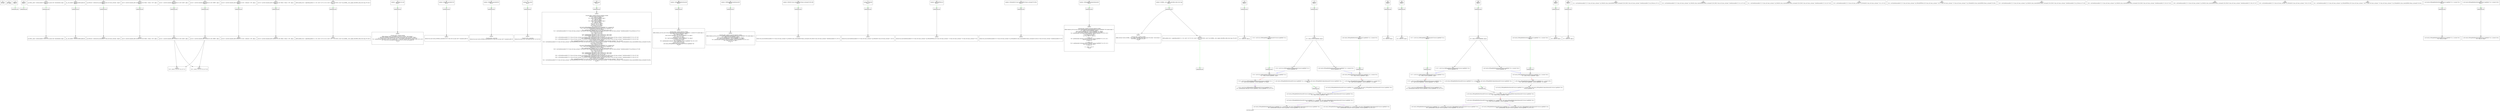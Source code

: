 digraph "constraint_graph" {
	label="constraint_graph";

	Node0x21bc760 [shape=record,label="{0\n\<global\>\ni8* null\n\n}"];
	Node0x21cf5c0 [shape=record,label="{1\n\<global\>\ni8* undef\n\n}"];
	Node0x21c9580 [shape=record,label="{2\n\<global\>\nOffset:0\n\n}"];
	Node0x21c9580 -> Node0x21bd040[color=green];
	Node0x21bd040 [shape=record,label="{3\nanonymous ptr\n}"];
	Node0x21c82a0 [shape=record,label="{4\n\<global\>\nOffset:0\n\n}"];
	Node0x21c82a0 -> Node0x21c8450[color=green];
	Node0x21c8450 [shape=record,label="{5\nanonymous ptr\n}"];
	Node0x21bbe90 [shape=record,label="{6\n\<global\>\n@_ZStL8__ioinit = internal global %\"class.std::ios_base::Init\" zeroinitializer, align 1\nOffset:0\n\n}"];
	Node0x21bbe90 -> Node0x21ba7a0[color=green];
	Node0x21ba7a0 [shape=record,label="{7\nanonymous ptr\n}"];
	Node0x21ba7a0 -> Node0x21bb050;
	Node0x21bb050 [shape=record,label="{8\n\<global\>\n@_ZStL8__ioinit = internal global %\"class.std::ios_base::Init\" zeroinitializer, align 1\n\n}"];
	Node0x21d2ee0 [shape=record,label="{9\n\<global\>\n@__dso_handle = external hidden global i8\nOffset:0\n\n}"];
	Node0x21d2ee0 -> Node0x21d3090[color=green];
	Node0x21d3090 [shape=record,label="{10\nanonymous ptr\n}"];
	Node0x21d3090 -> Node0x21d3670;
	Node0x21d3670 [shape=record,label="{11\n\<global\>\n@__dso_handle = external hidden global i8\n\n}"];
	Node0x21d4c60 [shape=record,label="{12\n\<global\>\n@_ZSt4cout = external dso_local global %\"class.std::basic_ostream\", align 8\nOffset:0\n\n}"];
	Node0x21d4c60 -> Node0x21d4e10[color=green];
	Node0x21d4e10 [shape=record,label="{13\nanonymous ptr\n}"];
	Node0x21d4e10 -> Node0x21d53f0;
	Node0x21d53f0 [shape=record,label="{14\n\<global\>\n@_ZSt4cout = external dso_local global %\"class.std::basic_ostream\", align 8\n\n}"];
	Node0x21d59d0 [shape=record,label="{15\n\<global\>\n@.str = private unnamed_addr constant [18 x i8] c\"Bulb 1: Status = \\00\", align 1\nOffset:0\n\n}"];
	Node0x21d59d0 -> Node0x21d5b80[color=green];
	Node0x21d5b80 [shape=record,label="{16\nanonymous ptr\n}"];
	Node0x21d5b80 -> Node0x21d6de0;
	Node0x21d6de0 [shape=record,label="{17\n\<global\>\n@.str = private unnamed_addr constant [18 x i8] c\"Bulb 1: Status = \\00\", align 1\n\n}"];
	Node0x21d73c0 [shape=record,label="{18\n\<global\>\n@.str.1 = private unnamed_addr constant [3 x i8] c\"on\\00\", align 1\nOffset:0\n\n}"];
	Node0x21d73c0 -> Node0x21d7570[color=green];
	Node0x21d7570 [shape=record,label="{19\nanonymous ptr\n}"];
	Node0x21d7570 -> Node0x21d7b50;
	Node0x21d7b50 [shape=record,label="{20\n\<global\>\n@.str.1 = private unnamed_addr constant [3 x i8] c\"on\\00\", align 1\n\n}"];
	Node0x21d7b50 -> Node0x21f2730;
	Node0x21d7b50 -> Node0x21f37e0;
	Node0x21d8130 [shape=record,label="{21\n\<global\>\n@.str.2 = private unnamed_addr constant [4 x i8] c\"off\\00\", align 1\nOffset:0\n\n}"];
	Node0x21d8130 -> Node0x21d82e0[color=green];
	Node0x21d82e0 [shape=record,label="{22\nanonymous ptr\n}"];
	Node0x21d82e0 -> Node0x21d88c0;
	Node0x21d88c0 [shape=record,label="{23\n\<global\>\n@.str.2 = private unnamed_addr constant [4 x i8] c\"off\\00\", align 1\n\n}"];
	Node0x21d88c0 -> Node0x21f2730;
	Node0x21d88c0 -> Node0x21f37e0;
	Node0x21d8ea0 [shape=record,label="{24\n\<global\>\n@.str.3 = private unnamed_addr constant [15 x i8] c\", Intensity = \\00\", align 1\nOffset:0\n\n}"];
	Node0x21d8ea0 -> Node0x21d9050[color=green];
	Node0x21d9050 [shape=record,label="{25\nanonymous ptr\n}"];
	Node0x21d9050 -> Node0x21d9630;
	Node0x21d9630 [shape=record,label="{26\n\<global\>\n@.str.3 = private unnamed_addr constant [15 x i8] c\", Intensity = \\00\", align 1\n\n}"];
	Node0x21d9c10 [shape=record,label="{27\n\<global\>\n@.str.4 = private unnamed_addr constant [18 x i8] c\"Bulb 2: Status = \\00\", align 1\nOffset:0\n\n}"];
	Node0x21d9c10 -> Node0x21d9dc0[color=green];
	Node0x21d9dc0 [shape=record,label="{28\nanonymous ptr\n}"];
	Node0x21d9dc0 -> Node0x21da3a0;
	Node0x21da3a0 [shape=record,label="{29\n\<global\>\n@.str.4 = private unnamed_addr constant [18 x i8] c\"Bulb 2: Status = \\00\", align 1\n\n}"];
	Node0x21da980 [shape=record,label="{30\n\<global\>\n@llvm.global_ctors = appending global [1 x \{ i32, void ()*, i8* \}] [\{ i32, void ()*, i8* \} \{ i32 65535, void ()* @_GLOBAL__sub_I_zipper_directflow_bulb_struct.cpp, i8* null \}]\nOffset:0\n\n}"];
	Node0x21da980 -> Node0x21dab30[color=green];
	Node0x21dab30 [shape=record,label="{31\nanonymous ptr\n}"];
	Node0x21dab30 -> Node0x21db3b0;
	Node0x21db3b0 [shape=record,label="{32\n\<global\>\n@llvm.global_ctors = appending global [1 x \{ i32, void ()*, i8* \}] [\{ i32, void ()*, i8* \} \{ i32 65535, void ()* @_GLOBAL__sub_I_zipper_directflow_bulb_struct.cpp, i8* null \}]\n\n}"];
	Node0x21d24f0 [shape=record,label="{33\n\<global\>__cxx_global_var_init\nOffset:0\n\n}"];
	Node0x21d24f0 -> Node0x21d26a0[color=green];
	Node0x21d26a0 [shape=record,label="{34\nanonymous ptr\n}"];
	Node0x21d26a0 -> Node0x21dde80;
	Node0x21dde80 [shape=record,label="{35\n\<global\>\n\n; Function Attrs: noinline uwtable\ndefine internal void @__cxx_global_var_init() #0 section \".text.startup\" \{\n  call void @_ZNSt8ios_base4InitC1Ev(%\"class.std::ios_base::Init\"* @_ZStL8__ioinit)\n  %1 = bitcast void (%\"class.std::ios_base::Init\"*)* @_ZNSt8ios_base4InitD1Ev to void (i8*)*\n  %2 = getelementptr inbounds %\"class.std::ios_base::Init\", %\"class.std::ios_base::Init\"* @_ZStL8__ioinit, i32 0, i32 0\n  %3 = call i32 @__cxa_atexit(void (i8*)* %1, i8* %2, i8* @__dso_handle) #3\n  ret void\n\}\n\n\n}"];
	Node0x21de460 [shape=record,label="{36\n\<global\>_ZNSt8ios_base4InitC1Ev\nOffset:0\n\n}"];
	Node0x21de460 -> Node0x21de610[color=green];
	Node0x21de610 [shape=record,label="{37\nanonymous ptr\n}"];
	Node0x21de610 -> Node0x21debf0;
	Node0x21debf0 [shape=record,label="{38\n\<global\>\n\ndeclare dso_local void @_ZNSt8ios_base4InitC1Ev(%\"class.std::ios_base::Init\"*) unnamed_addr #1\n\n\n}"];
	Node0x21df1d0 [shape=record,label="{39\n\<global\>_ZNSt8ios_base4InitD1Ev\nOffset:0\n\n}"];
	Node0x21df1d0 -> Node0x21df380[color=green];
	Node0x21df380 [shape=record,label="{40\nanonymous ptr\n}"];
	Node0x21df380 -> Node0x21df960;
	Node0x21df960 [shape=record,label="{41\n\<global\>\n\n; Function Attrs: nounwind\ndeclare dso_local void @_ZNSt8ios_base4InitD1Ev(%\"class.std::ios_base::Init\"*) unnamed_addr #2\n\n\n}"];
	Node0x21dff40 [shape=record,label="{42\n\<global\>__cxa_atexit\nOffset:0\n\n}"];
	Node0x21dff40 -> Node0x21e00f0[color=green];
	Node0x21e00f0 [shape=record,label="{43\nanonymous ptr\n}"];
	Node0x21e00f0 -> Node0x21e06d0;
	Node0x21e06d0 [shape=record,label="{44\n\<global\>\n\n; Function Attrs: nounwind\ndeclare dso_local i32 @__cxa_atexit(void (i8*)*, i8*, i8*) #3\n\n\n}"];
	Node0x21e0cb0 [shape=record,label="{45\n\<global\>main\nOffset:0\n\n}"];
	Node0x21e0cb0 -> Node0x21e0e60[color=green];
	Node0x21e0e60 [shape=record,label="{46\nanonymous ptr\n}"];
	Node0x21e0e60 -> Node0x21e1440;
	Node0x21e1440 [shape=record,label="{47\n\<global\>\n\n; Function Attrs: noinline norecurse optnone uwtable\ndefine dso_local i32 @main() #4 \{\n  %1 = alloca i32, align 4\n  %2 = alloca %struct.LightBulb, align 4\n  %3 = alloca i8, align 1\n  %4 = alloca i32, align 4\n  %5 = alloca %struct.LightBulb, align 4\n  %6 = alloca i8, align 1\n  %7 = alloca i32, align 4\n  store i32 0, i32* %1, align 4\n  store i8 1, i8* %3, align 1\n  %8 = load i8, i8* %3, align 1\n  %9 = trunc i8 %8 to i1\n  call void @_ZN9LightBulb9setStatusEb(%struct.LightBulb* %2, i1 zeroext %9)\n  %10 = call i32 @_ZNK9LightBulb12getIntensityEv(%struct.LightBulb* %2)\n  store i32 %10, i32* %4, align 4\n  %11 = getelementptr inbounds [18 x i8], [18 x i8]* @.str, i64 0, i64 0\n  %12 = call dereferenceable(272) %\"class.std::basic_ostream\"* @_ZStlsISt11char_traitsIcEERSt13basic_ostreamIcT_ES5_PKc(%\"class.std::basic_ostream\"* dereferenceable(272) @_ZSt4cout, i8* %11)\n  %13 = load i8, i8* %3, align 1\n  %14 = trunc i8 %13 to i1\n  %15 = zext i1 %14 to i64\n  %16 = getelementptr inbounds [3 x i8], [3 x i8]* @.str.1, i64 0, i64 0\n  %17 = getelementptr inbounds [4 x i8], [4 x i8]* @.str.2, i64 0, i64 0\n  %18 = select i1 %14, i8* %16, i8* %17\n  %19 = call dereferenceable(272) %\"class.std::basic_ostream\"* @_ZStlsISt11char_traitsIcEERSt13basic_ostreamIcT_ES5_PKc(%\"class.std::basic_ostream\"* dereferenceable(272) %12, i8* %18)\n  %20 = getelementptr inbounds [15 x i8], [15 x i8]* @.str.3, i64 0, i64 0\n  %21 = call dereferenceable(272) %\"class.std::basic_ostream\"* @_ZStlsISt11char_traitsIcEERSt13basic_ostreamIcT_ES5_PKc(%\"class.std::basic_ostream\"* dereferenceable(272) %19, i8* %20)\n  %22 = load i32, i32* %4, align 4\n  %23 = call dereferenceable(272) %\"class.std::basic_ostream\"* @_ZNSolsEi(%\"class.std::basic_ostream\"* %21, i32 %22)\n  %24 = call dereferenceable(272) %\"class.std::basic_ostream\"* @_ZNSolsEPFRSoS_E(%\"class.std::basic_ostream\"* %23, %\"class.std::basic_ostream\"* (%\"class.std::basic_ostream\"*)* @_ZSt4endlIcSt11char_traitsIcEERSt13basic_ostreamIT_T0_ES6_)\n  store i8 0, i8* %6, align 1\n  %25 = load i8, i8* %6, align 1\n  %26 = trunc i8 %25 to i1\n  call void @_ZN9LightBulb9setStatusEb(%struct.LightBulb* %5, i1 zeroext %26)\n  %27 = call i32 @_ZNK9LightBulb12getIntensityEv(%struct.LightBulb* %5)\n  store i32 %27, i32* %7, align 4\n  %28 = getelementptr inbounds [18 x i8], [18 x i8]* @.str.4, i64 0, i64 0\n  %29 = call dereferenceable(272) %\"class.std::basic_ostream\"* @_ZStlsISt11char_traitsIcEERSt13basic_ostreamIcT_ES5_PKc(%\"class.std::basic_ostream\"* dereferenceable(272) @_ZSt4cout, i8* %28)\n  %30 = load i8, i8* %6, align 1\n  %31 = trunc i8 %30 to i1\n  %32 = zext i1 %31 to i64\n  %33 = getelementptr inbounds [4 x i8], [4 x i8]* @.str.2, i64 0, i64 0\n  %34 = getelementptr inbounds [3 x i8], [3 x i8]* @.str.1, i64 0, i64 0\n  %35 = select i1 %31, i8* %33, i8* %34\n  %36 = call dereferenceable(272) %\"class.std::basic_ostream\"* @_ZStlsISt11char_traitsIcEERSt13basic_ostreamIcT_ES5_PKc(%\"class.std::basic_ostream\"* dereferenceable(272) %29, i8* %35)\n  %37 = getelementptr inbounds [15 x i8], [15 x i8]* @.str.3, i64 0, i64 0\n  %38 = call dereferenceable(272) %\"class.std::basic_ostream\"* @_ZStlsISt11char_traitsIcEERSt13basic_ostreamIcT_ES5_PKc(%\"class.std::basic_ostream\"* dereferenceable(272) %36, i8* %37)\n  %39 = load i32, i32* %7, align 4\n  %40 = call dereferenceable(272) %\"class.std::basic_ostream\"* @_ZNSolsEi(%\"class.std::basic_ostream\"* %38, i32 %39)\n  %41 = call dereferenceable(272) %\"class.std::basic_ostream\"* @_ZNSolsEPFRSoS_E(%\"class.std::basic_ostream\"* %40, %\"class.std::basic_ostream\"* (%\"class.std::basic_ostream\"*)* @_ZSt4endlIcSt11char_traitsIcEERSt13basic_ostreamIT_T0_ES6_)\n  ret i32 0\n\}\n\n\n}"];
	Node0x21e1a20 [shape=record,label="{48\n\<global\>_ZN9LightBulb9setStatusEb\nOffset:0\n\n}"];
	Node0x21e1a20 -> Node0x21e1bd0[color=green];
	Node0x21e1bd0 [shape=record,label="{49\nanonymous ptr\n}"];
	Node0x21e1bd0 -> Node0x21e21b0;
	Node0x21e21b0 [shape=record,label="{50\n\<global\>\n\n; Function Attrs: noinline optnone uwtable\ndefine linkonce_odr dso_local void @_ZN9LightBulb9setStatusEb(%struct.LightBulb*, i1 zeroext) #5 comdat align 2 \{\n  %3 = alloca %struct.LightBulb*, align 8\n  %4 = alloca i8, align 1\n  store %struct.LightBulb* %0, %struct.LightBulb** %3, align 8\n  %5 = zext i1 %1 to i8\n  store i8 %5, i8* %4, align 1\n  %6 = load %struct.LightBulb*, %struct.LightBulb** %3, align 8\n  %7 = load i8, i8* %4, align 1\n  %8 = trunc i8 %7 to i1\n  %9 = getelementptr inbounds %struct.LightBulb, %struct.LightBulb* %6, i32 0, i32 0\n  %10 = zext i1 %8 to i8\n  store i8 %10, i8* %9, align 4\n  call void @_ZN9LightBulb15adjustIntensityEv(%struct.LightBulb* %6)\n  ret void\n\}\n\n\n}"];
	Node0x21e2790 [shape=record,label="{51\n\<global\>_ZNK9LightBulb12getIntensityEv\nOffset:0\n\n}"];
	Node0x21e2790 -> Node0x21e2940[color=green];
	Node0x21e2940 [shape=record,label="{52\nanonymous ptr\n}"];
	Node0x21e2940 -> Node0x21e2f20;
	Node0x21e2f20 [shape=record,label="{53\n\<global\>\n\n; Function Attrs: noinline nounwind optnone uwtable\ndefine linkonce_odr dso_local i32 @_ZNK9LightBulb12getIntensityEv(%struct.LightBulb*) #6 comdat align 2 \{\n  %2 = alloca %struct.LightBulb*, align 8\n  store %struct.LightBulb* %0, %struct.LightBulb** %2, align 8\n  %3 = load %struct.LightBulb*, %struct.LightBulb** %2, align 8\n  %4 = getelementptr inbounds %struct.LightBulb, %struct.LightBulb* %3, i32 0, i32 1\n  %5 = load i32, i32* %4, align 4\n  ret i32 %5\n\}\n\n\n}"];
	Node0x21e3500 [shape=record,label="{54\n\<global\>_ZStlsISt11char_traitsIcEERSt13basic_ostreamIcT_ES5_PKc\nOffset:0\n\n}"];
	Node0x21e3500 -> Node0x21e36b0[color=green];
	Node0x21e36b0 [shape=record,label="{55\nanonymous ptr\n}"];
	Node0x21e36b0 -> Node0x21e3f30;
	Node0x21e3f30 [shape=record,label="{56\n\<global\>\n\ndeclare dso_local dereferenceable(272) %\"class.std::basic_ostream\"* @_ZStlsISt11char_traitsIcEERSt13basic_ostreamIcT_ES5_PKc(%\"class.std::basic_ostream\"* dereferenceable(272), i8*) #1\n\n\n}"];
	Node0x21e4510 [shape=record,label="{57\n\<global\>_ZNSolsEi\nOffset:0\n\n}"];
	Node0x21e4510 -> Node0x21e46c0[color=green];
	Node0x21e46c0 [shape=record,label="{58\nanonymous ptr\n}"];
	Node0x21e46c0 -> Node0x21e4f40;
	Node0x21e4f40 [shape=record,label="{59\n\<global\>\n\ndeclare dso_local dereferenceable(272) %\"class.std::basic_ostream\"* @_ZNSolsEi(%\"class.std::basic_ostream\"*, i32) #1\n\n\n}"];
	Node0x21e5520 [shape=record,label="{60\n\<global\>_ZNSolsEPFRSoS_E\nOffset:0\n\n}"];
	Node0x21e5520 -> Node0x21e56d0[color=green];
	Node0x21e56d0 [shape=record,label="{61\nanonymous ptr\n}"];
	Node0x21e56d0 -> Node0x21e5f50;
	Node0x21e5f50 [shape=record,label="{62\n\<global\>\n\ndeclare dso_local dereferenceable(272) %\"class.std::basic_ostream\"* @_ZNSolsEPFRSoS_E(%\"class.std::basic_ostream\"*, %\"class.std::basic_ostream\"* (%\"class.std::basic_ostream\"*)*) #1\n\n\n}"];
	Node0x21e6530 [shape=record,label="{63\n\<global\>_ZSt4endlIcSt11char_traitsIcEERSt13basic_ostreamIT_T0_ES6_\nOffset:0\n\n}"];
	Node0x21e6530 -> Node0x21e66e0[color=green];
	Node0x21e66e0 [shape=record,label="{64\nanonymous ptr\n}"];
	Node0x21e66e0 -> Node0x21c7500;
	Node0x21c7500 [shape=record,label="{65\n\<global\>\n\ndeclare dso_local dereferenceable(272) %\"class.std::basic_ostream\"* @_ZSt4endlIcSt11char_traitsIcEERSt13basic_ostreamIT_T0_ES6_(%\"class.std::basic_ostream\"* dereferenceable(272)) #1\n\n\n}"];
	Node0x21e5cb0 [shape=record,label="{66\n\<global\>_ZN9LightBulb15adjustIntensityEv\nOffset:0\n\n}"];
	Node0x21e5cb0 -> Node0x21c8ac0[color=green];
	Node0x21c8ac0 [shape=record,label="{67\nanonymous ptr\n}"];
	Node0x21c8ac0 -> Node0x21dbbd0;
	Node0x21dbbd0 [shape=record,label="{68\n\<global\>\n\n; Function Attrs: noinline nounwind optnone uwtable\ndefine linkonce_odr dso_local void @_ZN9LightBulb15adjustIntensityEv(%struct.LightBulb*) #6 comdat align 2 \{\n  %2 = alloca %struct.LightBulb*, align 8\n  store %struct.LightBulb* %0, %struct.LightBulb** %2, align 8\n  %3 = load %struct.LightBulb*, %struct.LightBulb** %2, align 8\n  %4 = getelementptr inbounds %struct.LightBulb, %struct.LightBulb* %3, i32 0, i32 0\n  %5 = load i8, i8* %4, align 4\n  %6 = trunc i8 %5 to i1\n  br i1 %6, label %7, label %9\n\n7:                                                ; preds = %1\n  %8 = getelementptr inbounds %struct.LightBulb, %struct.LightBulb* %3, i32 0, i32 1\n  store i32 100, i32* %8, align 4\n  br label %11\n\n9:                                                ; preds = %1\n  %10 = getelementptr inbounds %struct.LightBulb, %struct.LightBulb* %3, i32 0, i32 1\n  store i32 0, i32* %10, align 4\n  br label %11\n\n11:                                               ; preds = %9, %7\n  ret void\n\}\n\n\n}"];
	Node0x21c8c80 [shape=record,label="{69\n\<global\>_GLOBAL__sub_I_zipper_directflow_bulb_struct.cpp\nOffset:0\n\n}"];
	Node0x21c8c80 -> Node0x21d6570[color=green];
	Node0x21d6570 [shape=record,label="{70\nanonymous ptr\n}"];
	Node0x21d6570 -> Node0x21dbd90;
	Node0x21d6570 -> Node0x21dd640;
	Node0x21dbd90 [shape=record,label="{71\n\<global\>\n\n; Function Attrs: noinline uwtable\ndefine internal void @_GLOBAL__sub_I_zipper_directflow_bulb_struct.cpp() #0 section \".text.startup\" \{\n  call void @__cxx_global_var_init()\n  ret void\n\}\n\n\n}"];
	Node0x21dd640 [shape=record,label="{72\n\<global\>\n@llvm.global_ctors = appending global [1 x \{ i32, void ()*, i8* \}] [\{ i32, void ()*, i8* \} \{ i32 65535, void ()* @_GLOBAL__sub_I_zipper_directflow_bulb_struct.cpp, i8* null \}]\nOffset:8\n\n}"];
	Node0x21dd640 -> Node0x21dd7f0[color=green];
	Node0x21dd7f0 [shape=record,label="{73\nanonymous ptr\n}"];
	Node0x21ebb00 [shape=record,label="{74\n\<empty\>\nOffset:0\n\n}"];
	Node0x21ebb00 -> Node0x21ebcb0[color=green];
	Node0x21ebcb0 [shape=record,label="{75\nanonymous ptr\n}"];
	Node0x21ebcb0 -> Node0x21ec290;
	Node0x21ec290 [shape=record,label="{76\n\<empty\>\n  %1 = alloca i32, align 4\n\n}"];
	Node0x21ec870 [shape=record,label="{77\n\<empty\>\nOffset:0\n\n}"];
	Node0x21ec870 -> Node0x21eca20[color=green];
	Node0x21eca20 [shape=record,label="{78\nanonymous ptr\n}"];
	Node0x21eca20 -> Node0x21ed000;
	Node0x21ed000 [shape=record,label="{79\n\<empty\>\n  %2 = alloca %struct.LightBulb, align 4\n\n}"];
	Node0x21ed000 -> Node0x21f76c0;
	Node0x21ed000 -> Node0x21f45c0;
	Node0x21ed5e0 [shape=record,label="{80\n\<empty\>\nOffset:0\n\n}"];
	Node0x21ed5e0 -> Node0x21ed790[color=green];
	Node0x21ed790 [shape=record,label="{81\nanonymous ptr\n}"];
	Node0x21ed790 -> Node0x21edd70;
	Node0x21edd70 [shape=record,label="{82\n\<empty\>\n  %3 = alloca i8, align 1\n\n}"];
	Node0x21ee350 [shape=record,label="{83\n\<empty\>\nOffset:0\n\n}"];
	Node0x21ee350 -> Node0x21ee500[color=green];
	Node0x21ee500 [shape=record,label="{84\nanonymous ptr\n}"];
	Node0x21ee500 -> Node0x21eed80;
	Node0x21eed80 [shape=record,label="{85\n\<empty\>\n  %4 = alloca i32, align 4\n\n}"];
	Node0x21ef360 [shape=record,label="{86\n\<empty\>\nOffset:0\n\n}"];
	Node0x21ef360 -> Node0x21ef510[color=green];
	Node0x21ef510 [shape=record,label="{87\nanonymous ptr\n}"];
	Node0x21ef510 -> Node0x21efd90;
	Node0x21efd90 [shape=record,label="{88\n\<empty\>\n  %5 = alloca %struct.LightBulb, align 4\n\n}"];
	Node0x21efd90 -> Node0x21f5f20;
	Node0x21efd90 -> Node0x21fa3f0;
	Node0x21f0370 [shape=record,label="{89\n\<empty\>\nOffset:0\n\n}"];
	Node0x21f0370 -> Node0x21f0520[color=green];
	Node0x21f0520 [shape=record,label="{90\nanonymous ptr\n}"];
	Node0x21f0520 -> Node0x21f0f80;
	Node0x21f0f80 [shape=record,label="{91\n\<empty\>\n  %6 = alloca i8, align 1\n\n}"];
	Node0x21f1560 [shape=record,label="{92\n\<empty\>\nOffset:0\n\n}"];
	Node0x21f1560 -> Node0x21f1710[color=green];
	Node0x21f1710 [shape=record,label="{93\nanonymous ptr\n}"];
	Node0x21f1710 -> Node0x21f1f90;
	Node0x21f1f90 [shape=record,label="{94\n\<empty\>\n  %7 = alloca i32, align 4\n\n}"];
	Node0x21f2570 [shape=record,label="{95\n\<empty\>\n  %12 = call dereferenceable(272) %\"class.std::basic_ostream\"* @_ZStlsISt11char_traitsIcEERSt13basic_ostreamIcT_ES5_PKc(%\"class.std::basic_ostream\"* dereferenceable(272) @_ZSt4cout, i8* %11)\n\n}"];
	Node0x21f2730 [shape=record,label="{96\n\<empty\>\n  %18 = select i1 %14, i8* %16, i8* %17\n\n}"];
	Node0x21f2f20 [shape=record,label="{97\n\<empty\>\n  %19 = call dereferenceable(272) %\"class.std::basic_ostream\"* @_ZStlsISt11char_traitsIcEERSt13basic_ostreamIcT_ES5_PKc(%\"class.std::basic_ostream\"* dereferenceable(272) %12, i8* %18)\n\n}"];
	Node0x21f30e0 [shape=record,label="{98\n\<empty\>\n  %21 = call dereferenceable(272) %\"class.std::basic_ostream\"* @_ZStlsISt11char_traitsIcEERSt13basic_ostreamIcT_ES5_PKc(%\"class.std::basic_ostream\"* dereferenceable(272) %19, i8* %20)\n\n}"];
	Node0x21f32a0 [shape=record,label="{99\n\<empty\>\n  %23 = call dereferenceable(272) %\"class.std::basic_ostream\"* @_ZNSolsEi(%\"class.std::basic_ostream\"* %21, i32 %22)\n\n}"];
	Node0x21f3460 [shape=record,label="{100\n\<empty\>\n  %24 = call dereferenceable(272) %\"class.std::basic_ostream\"* @_ZNSolsEPFRSoS_E(%\"class.std::basic_ostream\"* %23, %\"class.std::basic_ostream\"* (%\"class.std::basic_ostream\"*)* @_ZSt4endlIcSt11char_traitsIcEERSt13basic_ostreamIT_T0_ES6_)\n\n}"];
	Node0x21f3620 [shape=record,label="{101\n\<empty\>\n  %29 = call dereferenceable(272) %\"class.std::basic_ostream\"* @_ZStlsISt11char_traitsIcEERSt13basic_ostreamIcT_ES5_PKc(%\"class.std::basic_ostream\"* dereferenceable(272) @_ZSt4cout, i8* %28)\n\n}"];
	Node0x21f37e0 [shape=record,label="{102\n\<empty\>\n  %35 = select i1 %31, i8* %33, i8* %34\n\n}"];
	Node0x21f3bb0 [shape=record,label="{103\n\<empty\>\n  %36 = call dereferenceable(272) %\"class.std::basic_ostream\"* @_ZStlsISt11char_traitsIcEERSt13basic_ostreamIcT_ES5_PKc(%\"class.std::basic_ostream\"* dereferenceable(272) %29, i8* %35)\n\n}"];
	Node0x21f3d70 [shape=record,label="{104\n\<empty\>\n  %38 = call dereferenceable(272) %\"class.std::basic_ostream\"* @_ZStlsISt11char_traitsIcEERSt13basic_ostreamIcT_ES5_PKc(%\"class.std::basic_ostream\"* dereferenceable(272) %36, i8* %37)\n\n}"];
	Node0x21f3f30 [shape=record,label="{105\n\<empty\>\n  %40 = call dereferenceable(272) %\"class.std::basic_ostream\"* @_ZNSolsEi(%\"class.std::basic_ostream\"* %38, i32 %39)\n\n}"];
	Node0x21f40f0 [shape=record,label="{106\n\<empty\>\n  %41 = call dereferenceable(272) %\"class.std::basic_ostream\"* @_ZNSolsEPFRSoS_E(%\"class.std::basic_ostream\"* %40, %\"class.std::basic_ostream\"* (%\"class.std::basic_ostream\"*)* @_ZSt4endlIcSt11char_traitsIcEERSt13basic_ostreamIT_T0_ES6_)\n\n}"];
	Node0x21f45c0 [shape=record,label="{107\n\<  call void @_ZN9LightBulb9setStatusEb(%struct.LightBulb* %2, i1 zeroext %9);\>\n%struct.LightBulb* %0\n\n}"];
	Node0x21f45c0 -> Node0x21f51b0[color=blue];
	Node0x21f4780 [shape=record,label="{108\n\<  call void @_ZN9LightBulb9setStatusEb(%struct.LightBulb* %2, i1 zeroext %9);\>\nOffset:0\n\n}"];
	Node0x21f4780 -> Node0x21f4930[color=green];
	Node0x21f4930 [shape=record,label="{109\nanonymous ptr\n}"];
	Node0x21f4930 -> Node0x21f51b0;
	Node0x21f51b0 [shape=record,label="{110\n\<  call void @_ZN9LightBulb9setStatusEb(%struct.LightBulb* %2, i1 zeroext %9);\>\n  %3 = alloca %struct.LightBulb*, align 8\n\n}"];
	Node0x21f51b0 -> Node0x21f6bc0[color=red];
	Node0x21f5790 [shape=record,label="{111\n\<  call void @_ZN9LightBulb9setStatusEb(%struct.LightBulb* %2, i1 zeroext %9);\>\nOffset:0\n\n}"];
	Node0x21f5790 -> Node0x21f5940[color=green];
	Node0x21f5940 [shape=record,label="{112\nanonymous ptr\n}"];
	Node0x21f5940 -> Node0x21f61c0;
	Node0x21f61c0 [shape=record,label="{113\n\<  call void @_ZN9LightBulb9setStatusEb(%struct.LightBulb* %2, i1 zeroext %9);\>\n  %4 = alloca i8, align 1\n\n}"];
	Node0x21f6bc0 [shape=record,label="{114\n\<  call void @_ZN9LightBulb9setStatusEb(%struct.LightBulb* %2, i1 zeroext %9);\>\n  %6 = load %struct.LightBulb*, %struct.LightBulb** %3, align 8\n\n}"];
	Node0x21f6bc0 -> Node0x21e9010;
	Node0x21f76c0 [shape=record,label="{115\n\<  %10 = call i32 @_ZNK9LightBulb12getIntensityEv(%struct.LightBulb* %2);\>\n%struct.LightBulb* %0\n\n}"];
	Node0x21f76c0 -> Node0x21f82b0[color=blue];
	Node0x21f7880 [shape=record,label="{116\n\<  %10 = call i32 @_ZNK9LightBulb12getIntensityEv(%struct.LightBulb* %2);\>\nOffset:0\n\n}"];
	Node0x21f7880 -> Node0x21f7a30[color=green];
	Node0x21f7a30 [shape=record,label="{117\nanonymous ptr\n}"];
	Node0x21f7a30 -> Node0x21f82b0;
	Node0x21f82b0 [shape=record,label="{118\n\<  %10 = call i32 @_ZNK9LightBulb12getIntensityEv(%struct.LightBulb* %2);\>\n  %2 = alloca %struct.LightBulb*, align 8\n\n}"];
	Node0x21f82b0 -> Node0x21f8cb0[color=red];
	Node0x21f8cb0 [shape=record,label="{119\n\<  %10 = call i32 @_ZNK9LightBulb12getIntensityEv(%struct.LightBulb* %2);\>\n  %3 = load %struct.LightBulb*, %struct.LightBulb** %2, align 8\n\n}"];
	Node0x21f8cb0 -> Node0x21f9290[color=purple];
	Node0x21f9290 [shape=record,label="{120\n\<  %10 = call i32 @_ZNK9LightBulb12getIntensityEv(%struct.LightBulb* %2);\>\n  %4 = getelementptr inbounds %struct.LightBulb, %struct.LightBulb* %3, i32 0, i32 1\n\n}"];
	Node0x21fa3f0 [shape=record,label="{121\n\<  call void @_ZN9LightBulb9setStatusEb(%struct.LightBulb* %5, i1 zeroext %26);\>\n%struct.LightBulb* %0\n\n}"];
	Node0x21fa3f0 -> Node0x21fb010[color=blue];
	Node0x21fa5b0 [shape=record,label="{122\n\<  call void @_ZN9LightBulb9setStatusEb(%struct.LightBulb* %5, i1 zeroext %26);\>\nOffset:0\n\n}"];
	Node0x21fa5b0 -> Node0x21fa760[color=green];
	Node0x21fa760 [shape=record,label="{123\nanonymous ptr\n}"];
	Node0x21fa760 -> Node0x21fb010;
	Node0x21fb010 [shape=record,label="{124\n\<  call void @_ZN9LightBulb9setStatusEb(%struct.LightBulb* %5, i1 zeroext %26);\>\n  %3 = alloca %struct.LightBulb*, align 8\n\n}"];
	Node0x21fb010 -> Node0x21fca80[color=red];
	Node0x21fb5f0 [shape=record,label="{125\n\<  call void @_ZN9LightBulb9setStatusEb(%struct.LightBulb* %5, i1 zeroext %26);\>\nOffset:0\n\n}"];
	Node0x21fb5f0 -> Node0x21fb7a0[color=green];
	Node0x21fb7a0 [shape=record,label="{126\nanonymous ptr\n}"];
	Node0x21fb7a0 -> Node0x21fc050;
	Node0x21fc050 [shape=record,label="{127\n\<  call void @_ZN9LightBulb9setStatusEb(%struct.LightBulb* %5, i1 zeroext %26);\>\n  %4 = alloca i8, align 1\n\n}"];
	Node0x21fca80 [shape=record,label="{128\n\<  call void @_ZN9LightBulb9setStatusEb(%struct.LightBulb* %5, i1 zeroext %26);\>\n  %6 = load %struct.LightBulb*, %struct.LightBulb** %3, align 8\n\n}"];
	Node0x21fca80 -> Node0x2205ec0;
	Node0x21f5f20 [shape=record,label="{129\n\<  %27 = call i32 @_ZNK9LightBulb12getIntensityEv(%struct.LightBulb* %5);\>\n%struct.LightBulb* %0\n\n}"];
	Node0x21f5f20 -> Node0x21e6ae0[color=blue];
	Node0x21f8010 [shape=record,label="{130\n\<  %27 = call i32 @_ZNK9LightBulb12getIntensityEv(%struct.LightBulb* %5);\>\nOffset:0\n\n}"];
	Node0x21f8010 -> Node0x21fad40[color=green];
	Node0x21fad40 [shape=record,label="{131\nanonymous ptr\n}"];
	Node0x21fad40 -> Node0x21e6ae0;
	Node0x21e6ae0 [shape=record,label="{132\n\<  %27 = call i32 @_ZNK9LightBulb12getIntensityEv(%struct.LightBulb* %5);\>\n  %2 = alloca %struct.LightBulb*, align 8\n\n}"];
	Node0x21e6ae0 -> Node0x21e7510[color=red];
	Node0x21e7510 [shape=record,label="{133\n\<  %27 = call i32 @_ZNK9LightBulb12getIntensityEv(%struct.LightBulb* %5);\>\n  %3 = load %struct.LightBulb*, %struct.LightBulb** %2, align 8\n\n}"];
	Node0x21e7510 -> Node0x21dc3e0[color=purple];
	Node0x21dc3e0 [shape=record,label="{134\n\<  %27 = call i32 @_ZNK9LightBulb12getIntensityEv(%struct.LightBulb* %5);\>\n  %4 = getelementptr inbounds %struct.LightBulb, %struct.LightBulb* %3, i32 0, i32 1\n\n}"];
	Node0x21e9010 [shape=record,label="{135\n\<  call void @_ZN9LightBulb9setStatusEb(%struct.LightBulb* %2, i1 zeroext %9);  call void @_ZN9LightBulb15adjustIntensityEv(%struct.LightBulb* %6);\>\n%struct.LightBulb* %0\n\n}"];
	Node0x21e9010 -> Node0x21e9990[color=blue];
	Node0x21e91d0 [shape=record,label="{136\n\<  call void @_ZN9LightBulb9setStatusEb(%struct.LightBulb* %2, i1 zeroext %9);  call void @_ZN9LightBulb15adjustIntensityEv(%struct.LightBulb* %6);\>\nOffset:0\n\n}"];
	Node0x21e91d0 -> Node0x21e9380[color=green];
	Node0x21e9380 [shape=record,label="{137\nanonymous ptr\n}"];
	Node0x21e9380 -> Node0x21e9990;
	Node0x21e9990 [shape=record,label="{138\n\<  call void @_ZN9LightBulb9setStatusEb(%struct.LightBulb* %2, i1 zeroext %9);  call void @_ZN9LightBulb15adjustIntensityEv(%struct.LightBulb* %6);\>\n  %2 = alloca %struct.LightBulb*, align 8\n\n}"];
	Node0x21e9990 -> Node0x21ea3c0[color=red];
	Node0x21ea3c0 [shape=record,label="{139\n\<  call void @_ZN9LightBulb9setStatusEb(%struct.LightBulb* %2, i1 zeroext %9);  call void @_ZN9LightBulb15adjustIntensityEv(%struct.LightBulb* %6);\>\n  %3 = load %struct.LightBulb*, %struct.LightBulb** %2, align 8\n\n}"];
	Node0x21ea3c0 -> Node0x21ea9d0[color=purple];
	Node0x21ea3c0 -> Node0x21eadd0[color=purple];
	Node0x21ea9d0 [shape=record,label="{140\n\<  call void @_ZN9LightBulb9setStatusEb(%struct.LightBulb* %2, i1 zeroext %9);  call void @_ZN9LightBulb15adjustIntensityEv(%struct.LightBulb* %6);\>\n  %8 = getelementptr inbounds %struct.LightBulb, %struct.LightBulb* %3, i32 0, i32 1\n\n}"];
	Node0x21eadd0 [shape=record,label="{141\n\<  call void @_ZN9LightBulb9setStatusEb(%struct.LightBulb* %2, i1 zeroext %9);  call void @_ZN9LightBulb15adjustIntensityEv(%struct.LightBulb* %6);\>\n  %10 = getelementptr inbounds %struct.LightBulb, %struct.LightBulb* %3, i32 0, i32 1\n\n}"];
	Node0x2205ec0 [shape=record,label="{142\n\<  call void @_ZN9LightBulb9setStatusEb(%struct.LightBulb* %5, i1 zeroext %26);  call void @_ZN9LightBulb15adjustIntensityEv(%struct.LightBulb* %6);\>\n%struct.LightBulb* %0\n\n}"];
	Node0x2205ec0 -> Node0x2206810[color=blue];
	Node0x2206080 [shape=record,label="{143\n\<  call void @_ZN9LightBulb9setStatusEb(%struct.LightBulb* %5, i1 zeroext %26);  call void @_ZN9LightBulb15adjustIntensityEv(%struct.LightBulb* %6);\>\nOffset:0\n\n}"];
	Node0x2206080 -> Node0x2206230[color=green];
	Node0x2206230 [shape=record,label="{144\nanonymous ptr\n}"];
	Node0x2206230 -> Node0x2206810;
	Node0x2206810 [shape=record,label="{145\n\<  call void @_ZN9LightBulb9setStatusEb(%struct.LightBulb* %5, i1 zeroext %26);  call void @_ZN9LightBulb15adjustIntensityEv(%struct.LightBulb* %6);\>\n  %2 = alloca %struct.LightBulb*, align 8\n\n}"];
	Node0x2206810 -> Node0x2207210[color=red];
	Node0x2207210 [shape=record,label="{146\n\<  call void @_ZN9LightBulb9setStatusEb(%struct.LightBulb* %5, i1 zeroext %26);  call void @_ZN9LightBulb15adjustIntensityEv(%struct.LightBulb* %6);\>\n  %3 = load %struct.LightBulb*, %struct.LightBulb** %2, align 8\n\n}"];
	Node0x2207210 -> Node0x22077f0[color=purple];
	Node0x2207210 -> Node0x2207dd0[color=purple];
	Node0x22077f0 [shape=record,label="{147\n\<  call void @_ZN9LightBulb9setStatusEb(%struct.LightBulb* %5, i1 zeroext %26);  call void @_ZN9LightBulb15adjustIntensityEv(%struct.LightBulb* %6);\>\n  %8 = getelementptr inbounds %struct.LightBulb, %struct.LightBulb* %3, i32 0, i32 1\n\n}"];
	Node0x2207dd0 [shape=record,label="{148\n\<  call void @_ZN9LightBulb9setStatusEb(%struct.LightBulb* %5, i1 zeroext %26);  call void @_ZN9LightBulb15adjustIntensityEv(%struct.LightBulb* %6);\>\n  %10 = getelementptr inbounds %struct.LightBulb, %struct.LightBulb* %3, i32 0, i32 1\n\n}"];
}
